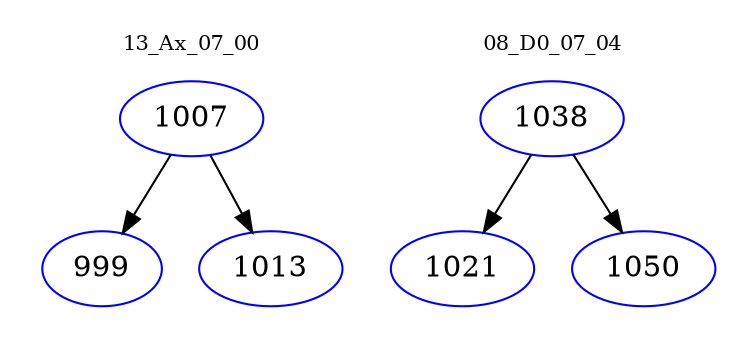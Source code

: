 digraph{
subgraph cluster_0 {
color = white
label = "13_Ax_07_00";
fontsize=10;
T0_1007 [label="1007", color="blue"]
T0_1007 -> T0_999 [color="black"]
T0_999 [label="999", color="blue"]
T0_1007 -> T0_1013 [color="black"]
T0_1013 [label="1013", color="blue"]
}
subgraph cluster_1 {
color = white
label = "08_D0_07_04";
fontsize=10;
T1_1038 [label="1038", color="blue"]
T1_1038 -> T1_1021 [color="black"]
T1_1021 [label="1021", color="blue"]
T1_1038 -> T1_1050 [color="black"]
T1_1050 [label="1050", color="blue"]
}
}

